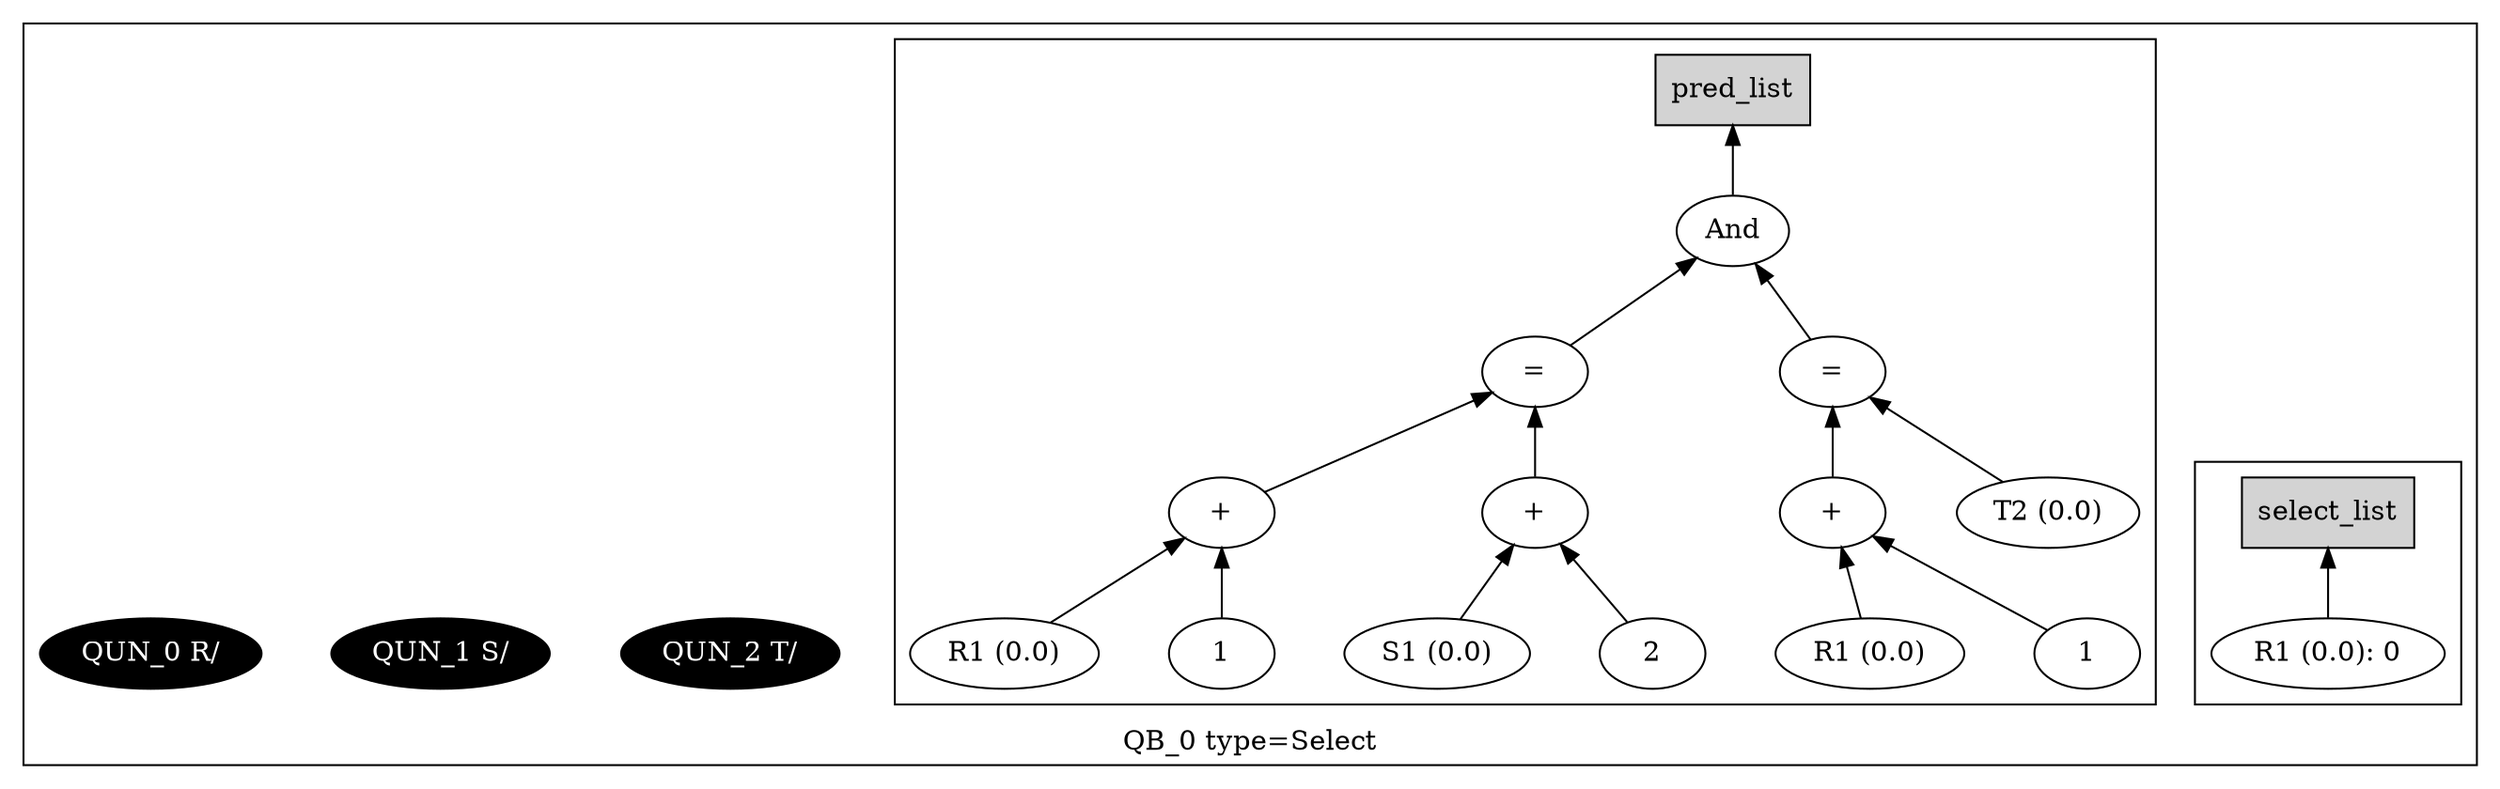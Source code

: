 digraph example1 {
    rankdir=BT;
    nodesep=0.5;
    ordering="in";
  subgraph cluster_QB_0 {
    "QB_0_selectlist"[label="select_list",shape=box,style=filled];
  subgraph cluster_select_listQB_0 {
    exprnodeExprKey1v1[label="R1 (0.0): 0"];
    exprnodeExprKey1v1 -> "QB_0_selectlist";
}
    "QUN_2"[label="QUN_2 T/", fillcolor=black, fontcolor=white, style=filled]
    "QUN_1"[label="QUN_1 S/", fillcolor=black, fontcolor=white, style=filled]
    "QUN_0"[label="QUN_0 R/", fillcolor=black, fontcolor=white, style=filled]
  subgraph cluster_pred_listQB_0 {
    exprnodeExprKey14v1[label="And"];
    exprnodeExprKey8v1 -> exprnodeExprKey14v1;
    exprnodeExprKey8v1[label="="];
    exprnodeExprKey4v1 -> exprnodeExprKey8v1;
    exprnodeExprKey4v1[label="+"];
    exprnodeExprKey2v1 -> exprnodeExprKey4v1;
    exprnodeExprKey2v1[label="R1 (0.0)"];
    exprnodeExprKey3v1 -> exprnodeExprKey4v1;
    exprnodeExprKey3v1[label="1"];
    exprnodeExprKey7v1 -> exprnodeExprKey8v1;
    exprnodeExprKey7v1[label="+"];
    exprnodeExprKey5v1 -> exprnodeExprKey7v1;
    exprnodeExprKey5v1[label="S1 (0.0)"];
    exprnodeExprKey6v1 -> exprnodeExprKey7v1;
    exprnodeExprKey6v1[label="2"];
    exprnodeExprKey13v1 -> exprnodeExprKey14v1;
    exprnodeExprKey13v1[label="="];
    exprnodeExprKey11v1 -> exprnodeExprKey13v1;
    exprnodeExprKey11v1[label="+"];
    exprnodeExprKey9v1 -> exprnodeExprKey11v1;
    exprnodeExprKey9v1[label="R1 (0.0)"];
    exprnodeExprKey10v1 -> exprnodeExprKey11v1;
    exprnodeExprKey10v1[label="1"];
    exprnodeExprKey12v1 -> exprnodeExprKey13v1;
    exprnodeExprKey12v1[label="T2 (0.0)"];
    exprnodeExprKey14v1 -> QB_0_pred_list;
    "QB_0_pred_list"[label="pred_list",shape=box,style=filled];
}
    label = "QB_0 type=Select";
}
}
